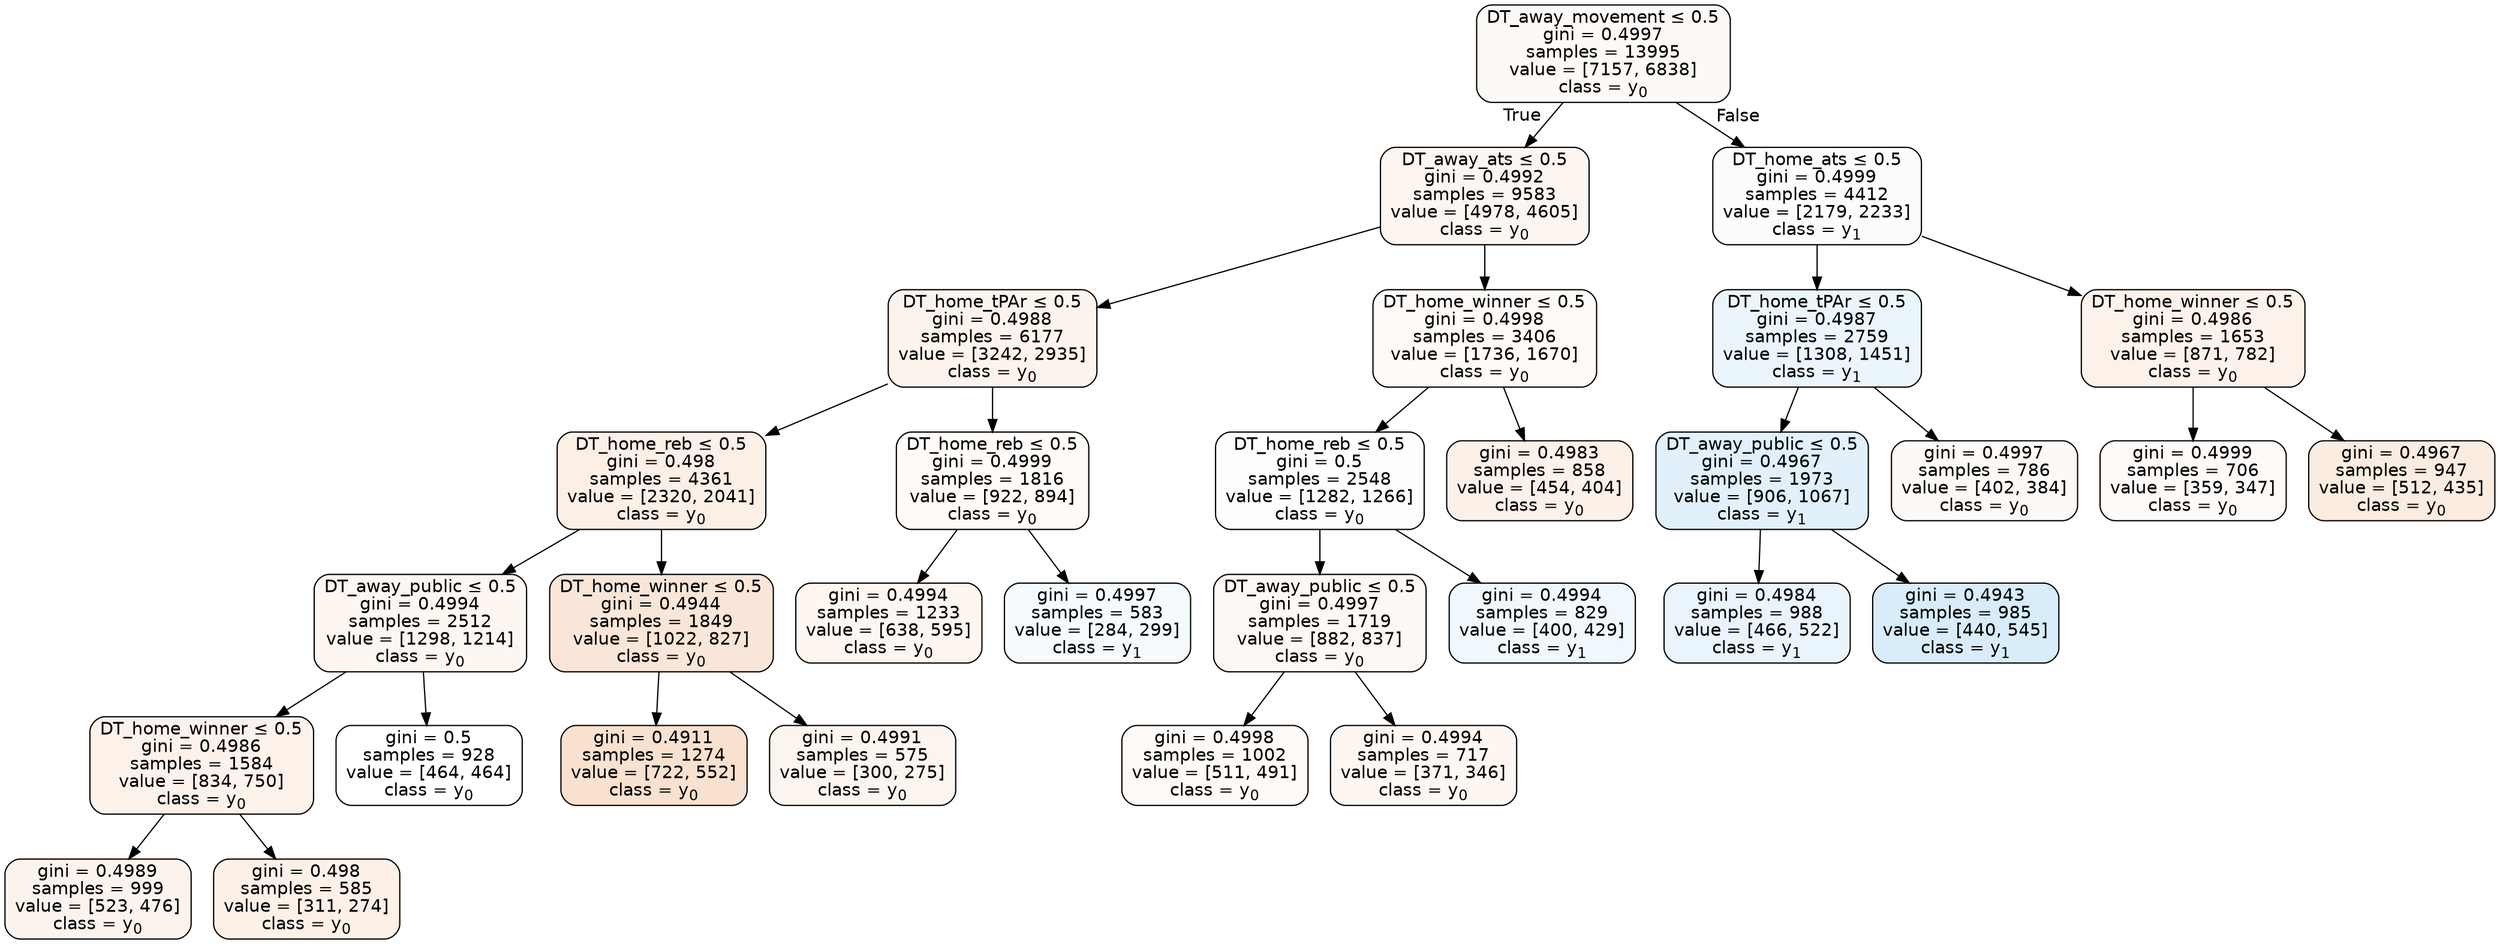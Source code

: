 digraph Tree {
node [shape=box, style="filled, rounded", color="black", fontname=helvetica] ;
edge [fontname=helvetica] ;
0 [label=<DT_away_movement &le; 0.5<br/>gini = 0.4997<br/>samples = 13995<br/>value = [7157, 6838]<br/>class = y<SUB>0</SUB>>, fillcolor="#e581390b"] ;
1 [label=<DT_away_ats &le; 0.5<br/>gini = 0.4992<br/>samples = 9583<br/>value = [4978, 4605]<br/>class = y<SUB>0</SUB>>, fillcolor="#e5813913"] ;
0 -> 1 [labeldistance=2.5, labelangle=45, headlabel="True"] ;
2 [label=<DT_home_tPAr &le; 0.5<br/>gini = 0.4988<br/>samples = 6177<br/>value = [3242, 2935]<br/>class = y<SUB>0</SUB>>, fillcolor="#e5813918"] ;
1 -> 2 ;
3 [label=<DT_home_reb &le; 0.5<br/>gini = 0.498<br/>samples = 4361<br/>value = [2320, 2041]<br/>class = y<SUB>0</SUB>>, fillcolor="#e581391f"] ;
2 -> 3 ;
4 [label=<DT_away_public &le; 0.5<br/>gini = 0.4994<br/>samples = 2512<br/>value = [1298, 1214]<br/>class = y<SUB>0</SUB>>, fillcolor="#e5813911"] ;
3 -> 4 ;
5 [label=<DT_home_winner &le; 0.5<br/>gini = 0.4986<br/>samples = 1584<br/>value = [834, 750]<br/>class = y<SUB>0</SUB>>, fillcolor="#e581391a"] ;
4 -> 5 ;
6 [label=<gini = 0.4989<br/>samples = 999<br/>value = [523, 476]<br/>class = y<SUB>0</SUB>>, fillcolor="#e5813917"] ;
5 -> 6 ;
7 [label=<gini = 0.498<br/>samples = 585<br/>value = [311, 274]<br/>class = y<SUB>0</SUB>>, fillcolor="#e581391e"] ;
5 -> 7 ;
8 [label=<gini = 0.5<br/>samples = 928<br/>value = [464, 464]<br/>class = y<SUB>0</SUB>>, fillcolor="#e5813900"] ;
4 -> 8 ;
9 [label=<DT_home_winner &le; 0.5<br/>gini = 0.4944<br/>samples = 1849<br/>value = [1022, 827]<br/>class = y<SUB>0</SUB>>, fillcolor="#e5813931"] ;
3 -> 9 ;
10 [label=<gini = 0.4911<br/>samples = 1274<br/>value = [722, 552]<br/>class = y<SUB>0</SUB>>, fillcolor="#e581393c"] ;
9 -> 10 ;
11 [label=<gini = 0.4991<br/>samples = 575<br/>value = [300, 275]<br/>class = y<SUB>0</SUB>>, fillcolor="#e5813915"] ;
9 -> 11 ;
12 [label=<DT_home_reb &le; 0.5<br/>gini = 0.4999<br/>samples = 1816<br/>value = [922, 894]<br/>class = y<SUB>0</SUB>>, fillcolor="#e5813908"] ;
2 -> 12 ;
13 [label=<gini = 0.4994<br/>samples = 1233<br/>value = [638, 595]<br/>class = y<SUB>0</SUB>>, fillcolor="#e5813911"] ;
12 -> 13 ;
14 [label=<gini = 0.4997<br/>samples = 583<br/>value = [284, 299]<br/>class = y<SUB>1</SUB>>, fillcolor="#399de50d"] ;
12 -> 14 ;
15 [label=<DT_home_winner &le; 0.5<br/>gini = 0.4998<br/>samples = 3406<br/>value = [1736, 1670]<br/>class = y<SUB>0</SUB>>, fillcolor="#e581390a"] ;
1 -> 15 ;
16 [label=<DT_home_reb &le; 0.5<br/>gini = 0.5<br/>samples = 2548<br/>value = [1282, 1266]<br/>class = y<SUB>0</SUB>>, fillcolor="#e5813903"] ;
15 -> 16 ;
17 [label=<DT_away_public &le; 0.5<br/>gini = 0.4997<br/>samples = 1719<br/>value = [882, 837]<br/>class = y<SUB>0</SUB>>, fillcolor="#e581390d"] ;
16 -> 17 ;
18 [label=<gini = 0.4998<br/>samples = 1002<br/>value = [511, 491]<br/>class = y<SUB>0</SUB>>, fillcolor="#e581390a"] ;
17 -> 18 ;
19 [label=<gini = 0.4994<br/>samples = 717<br/>value = [371, 346]<br/>class = y<SUB>0</SUB>>, fillcolor="#e5813911"] ;
17 -> 19 ;
20 [label=<gini = 0.4994<br/>samples = 829<br/>value = [400, 429]<br/>class = y<SUB>1</SUB>>, fillcolor="#399de511"] ;
16 -> 20 ;
21 [label=<gini = 0.4983<br/>samples = 858<br/>value = [454, 404]<br/>class = y<SUB>0</SUB>>, fillcolor="#e581391c"] ;
15 -> 21 ;
22 [label=<DT_home_ats &le; 0.5<br/>gini = 0.4999<br/>samples = 4412<br/>value = [2179, 2233]<br/>class = y<SUB>1</SUB>>, fillcolor="#399de506"] ;
0 -> 22 [labeldistance=2.5, labelangle=-45, headlabel="False"] ;
23 [label=<DT_home_tPAr &le; 0.5<br/>gini = 0.4987<br/>samples = 2759<br/>value = [1308, 1451]<br/>class = y<SUB>1</SUB>>, fillcolor="#399de519"] ;
22 -> 23 ;
24 [label=<DT_away_public &le; 0.5<br/>gini = 0.4967<br/>samples = 1973<br/>value = [906, 1067]<br/>class = y<SUB>1</SUB>>, fillcolor="#399de526"] ;
23 -> 24 ;
25 [label=<gini = 0.4984<br/>samples = 988<br/>value = [466, 522]<br/>class = y<SUB>1</SUB>>, fillcolor="#399de51b"] ;
24 -> 25 ;
26 [label=<gini = 0.4943<br/>samples = 985<br/>value = [440, 545]<br/>class = y<SUB>1</SUB>>, fillcolor="#399de531"] ;
24 -> 26 ;
27 [label=<gini = 0.4997<br/>samples = 786<br/>value = [402, 384]<br/>class = y<SUB>0</SUB>>, fillcolor="#e581390b"] ;
23 -> 27 ;
28 [label=<DT_home_winner &le; 0.5<br/>gini = 0.4986<br/>samples = 1653<br/>value = [871, 782]<br/>class = y<SUB>0</SUB>>, fillcolor="#e581391a"] ;
22 -> 28 ;
29 [label=<gini = 0.4999<br/>samples = 706<br/>value = [359, 347]<br/>class = y<SUB>0</SUB>>, fillcolor="#e5813909"] ;
28 -> 29 ;
30 [label=<gini = 0.4967<br/>samples = 947<br/>value = [512, 435]<br/>class = y<SUB>0</SUB>>, fillcolor="#e5813926"] ;
28 -> 30 ;
}